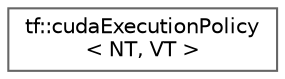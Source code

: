 digraph "类继承关系图"
{
 // LATEX_PDF_SIZE
  bgcolor="transparent";
  edge [fontname=Helvetica,fontsize=10,labelfontname=Helvetica,labelfontsize=10];
  node [fontname=Helvetica,fontsize=10,shape=box,height=0.2,width=0.4];
  rankdir="LR";
  Node0 [id="Node000000",label="tf::cudaExecutionPolicy\l\< NT, VT \>",height=0.2,width=0.4,color="grey40", fillcolor="white", style="filled",URL="$classtf_1_1cuda_execution_policy.html",tooltip="class to define execution policy for CUDA standard algorithms"];
}
